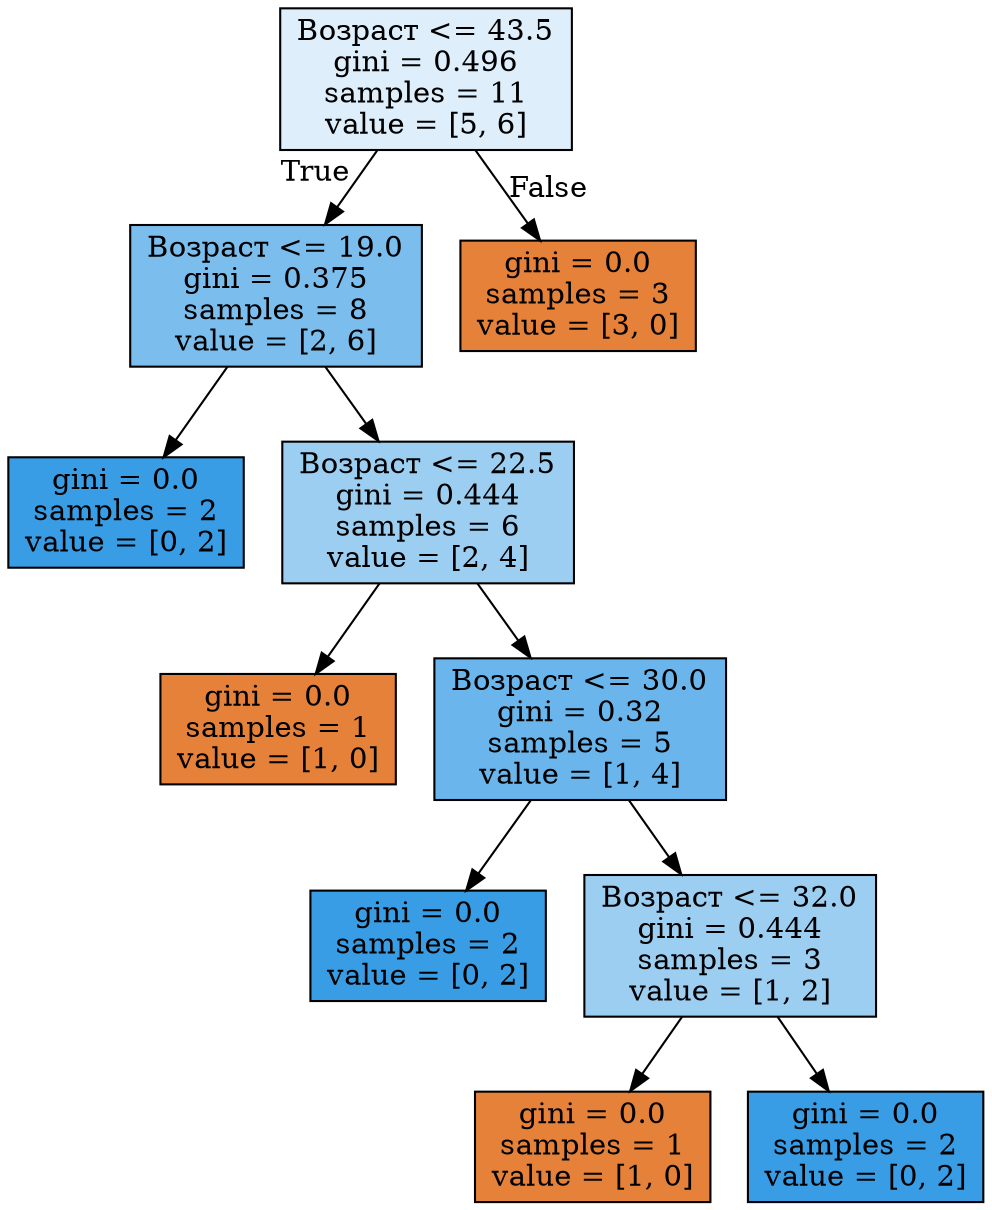 digraph Tree {
node [shape=box, style="filled", color="black"] ;
0 [label="Возраст <= 43.5\ngini = 0.496\nsamples = 11\nvalue = [5, 6]", fillcolor="#399de52a"] ;
1 [label="Возраст <= 19.0\ngini = 0.375\nsamples = 8\nvalue = [2, 6]", fillcolor="#399de5aa"] ;
0 -> 1 [labeldistance=2.5, labelangle=45, headlabel="True"] ;
2 [label="gini = 0.0\nsamples = 2\nvalue = [0, 2]", fillcolor="#399de5ff"] ;
1 -> 2 ;
3 [label="Возраст <= 22.5\ngini = 0.444\nsamples = 6\nvalue = [2, 4]", fillcolor="#399de57f"] ;
1 -> 3 ;
4 [label="gini = 0.0\nsamples = 1\nvalue = [1, 0]", fillcolor="#e58139ff"] ;
3 -> 4 ;
5 [label="Возраст <= 30.0\ngini = 0.32\nsamples = 5\nvalue = [1, 4]", fillcolor="#399de5bf"] ;
3 -> 5 ;
6 [label="gini = 0.0\nsamples = 2\nvalue = [0, 2]", fillcolor="#399de5ff"] ;
5 -> 6 ;
7 [label="Возраст <= 32.0\ngini = 0.444\nsamples = 3\nvalue = [1, 2]", fillcolor="#399de57f"] ;
5 -> 7 ;
8 [label="gini = 0.0\nsamples = 1\nvalue = [1, 0]", fillcolor="#e58139ff"] ;
7 -> 8 ;
9 [label="gini = 0.0\nsamples = 2\nvalue = [0, 2]", fillcolor="#399de5ff"] ;
7 -> 9 ;
10 [label="gini = 0.0\nsamples = 3\nvalue = [3, 0]", fillcolor="#e58139ff"] ;
0 -> 10 [labeldistance=2.5, labelangle=-45, headlabel="False"] ;
}